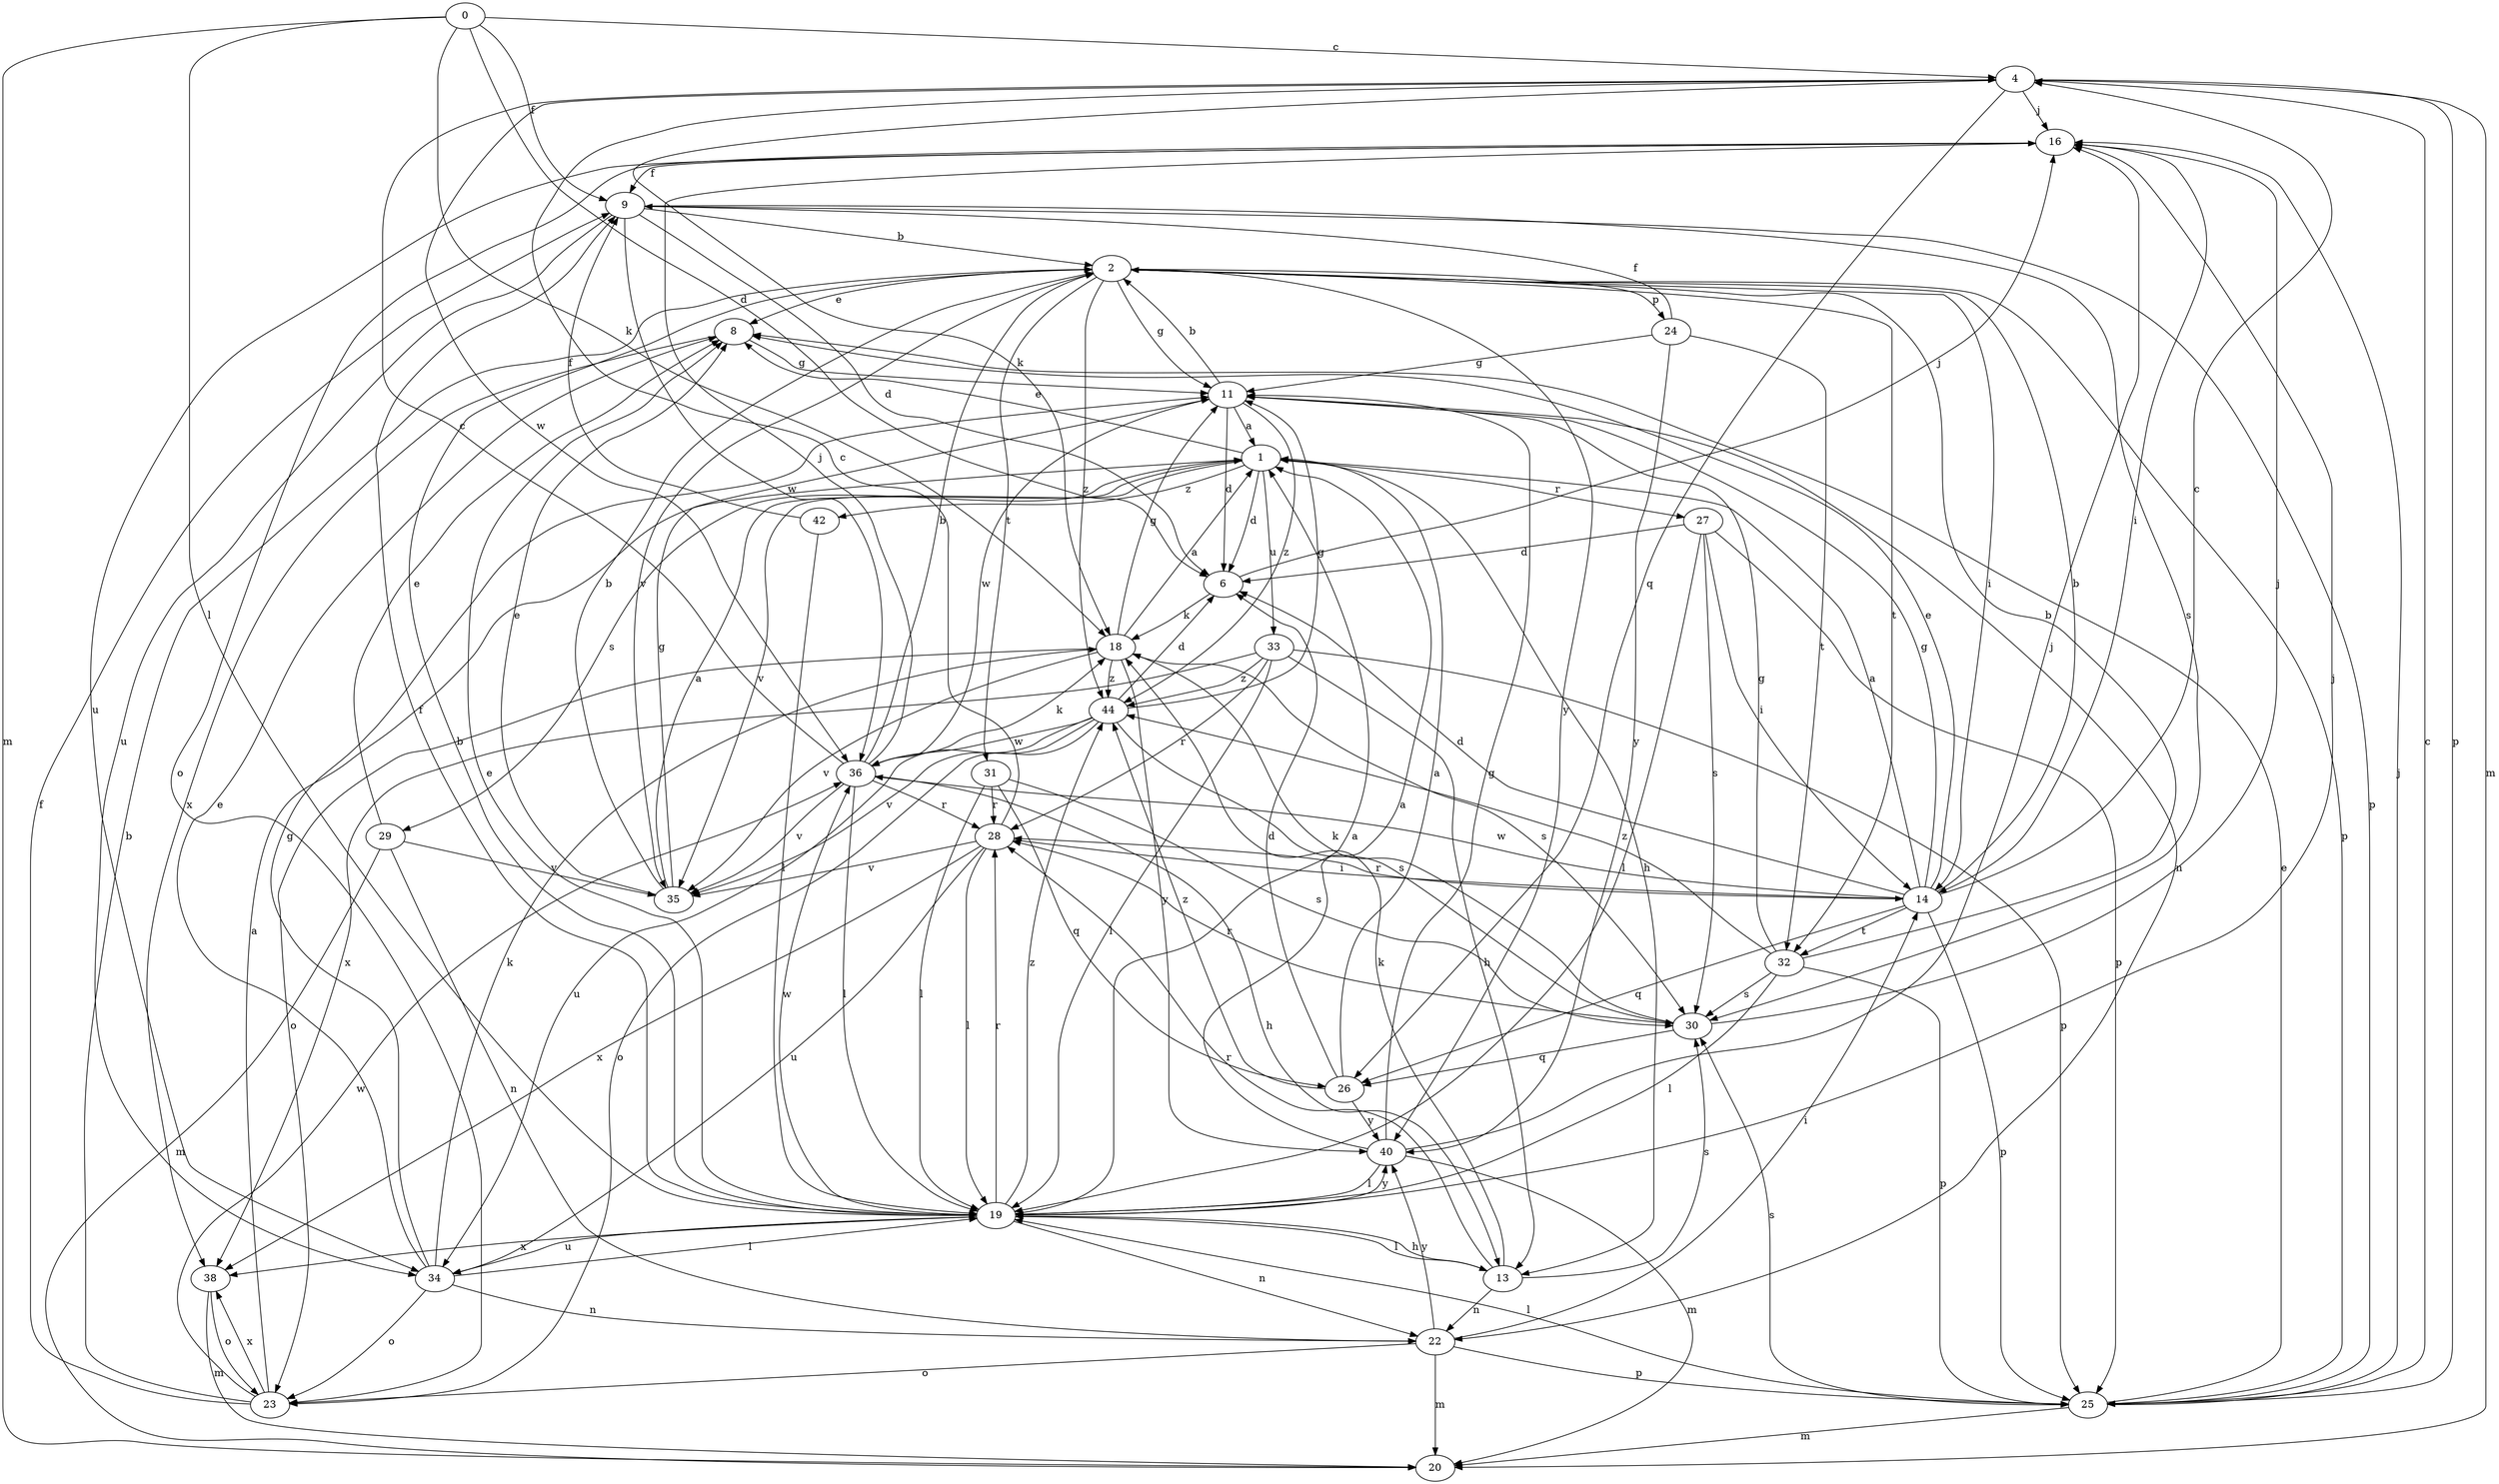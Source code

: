 strict digraph  {
0;
1;
2;
4;
6;
8;
9;
11;
13;
14;
16;
18;
19;
20;
22;
23;
24;
25;
26;
27;
28;
29;
30;
31;
32;
33;
34;
35;
36;
38;
40;
42;
44;
0 -> 4  [label=c];
0 -> 6  [label=d];
0 -> 9  [label=f];
0 -> 18  [label=k];
0 -> 19  [label=l];
0 -> 20  [label=m];
1 -> 6  [label=d];
1 -> 8  [label=e];
1 -> 13  [label=h];
1 -> 27  [label=r];
1 -> 29  [label=s];
1 -> 33  [label=u];
1 -> 35  [label=v];
1 -> 42  [label=z];
2 -> 8  [label=e];
2 -> 11  [label=g];
2 -> 14  [label=i];
2 -> 24  [label=p];
2 -> 25  [label=p];
2 -> 31  [label=t];
2 -> 32  [label=t];
2 -> 35  [label=v];
2 -> 40  [label=y];
2 -> 44  [label=z];
4 -> 16  [label=j];
4 -> 18  [label=k];
4 -> 20  [label=m];
4 -> 25  [label=p];
4 -> 26  [label=q];
4 -> 36  [label=w];
6 -> 16  [label=j];
6 -> 18  [label=k];
8 -> 11  [label=g];
8 -> 38  [label=x];
9 -> 2  [label=b];
9 -> 6  [label=d];
9 -> 25  [label=p];
9 -> 30  [label=s];
9 -> 34  [label=u];
9 -> 36  [label=w];
11 -> 1  [label=a];
11 -> 2  [label=b];
11 -> 6  [label=d];
11 -> 22  [label=n];
11 -> 36  [label=w];
11 -> 44  [label=z];
13 -> 18  [label=k];
13 -> 19  [label=l];
13 -> 22  [label=n];
13 -> 28  [label=r];
13 -> 30  [label=s];
14 -> 1  [label=a];
14 -> 2  [label=b];
14 -> 4  [label=c];
14 -> 6  [label=d];
14 -> 8  [label=e];
14 -> 11  [label=g];
14 -> 25  [label=p];
14 -> 26  [label=q];
14 -> 28  [label=r];
14 -> 32  [label=t];
14 -> 36  [label=w];
16 -> 9  [label=f];
16 -> 14  [label=i];
16 -> 23  [label=o];
16 -> 34  [label=u];
18 -> 1  [label=a];
18 -> 11  [label=g];
18 -> 23  [label=o];
18 -> 30  [label=s];
18 -> 35  [label=v];
18 -> 40  [label=y];
18 -> 44  [label=z];
19 -> 1  [label=a];
19 -> 2  [label=b];
19 -> 8  [label=e];
19 -> 9  [label=f];
19 -> 13  [label=h];
19 -> 16  [label=j];
19 -> 22  [label=n];
19 -> 28  [label=r];
19 -> 34  [label=u];
19 -> 36  [label=w];
19 -> 38  [label=x];
19 -> 40  [label=y];
19 -> 44  [label=z];
22 -> 14  [label=i];
22 -> 20  [label=m];
22 -> 23  [label=o];
22 -> 25  [label=p];
22 -> 40  [label=y];
23 -> 1  [label=a];
23 -> 2  [label=b];
23 -> 9  [label=f];
23 -> 36  [label=w];
23 -> 38  [label=x];
24 -> 9  [label=f];
24 -> 11  [label=g];
24 -> 32  [label=t];
24 -> 40  [label=y];
25 -> 4  [label=c];
25 -> 8  [label=e];
25 -> 16  [label=j];
25 -> 19  [label=l];
25 -> 20  [label=m];
25 -> 30  [label=s];
26 -> 1  [label=a];
26 -> 6  [label=d];
26 -> 40  [label=y];
26 -> 44  [label=z];
27 -> 6  [label=d];
27 -> 14  [label=i];
27 -> 19  [label=l];
27 -> 25  [label=p];
27 -> 30  [label=s];
28 -> 4  [label=c];
28 -> 14  [label=i];
28 -> 19  [label=l];
28 -> 34  [label=u];
28 -> 35  [label=v];
28 -> 38  [label=x];
29 -> 8  [label=e];
29 -> 20  [label=m];
29 -> 22  [label=n];
29 -> 35  [label=v];
30 -> 16  [label=j];
30 -> 18  [label=k];
30 -> 26  [label=q];
30 -> 28  [label=r];
31 -> 19  [label=l];
31 -> 26  [label=q];
31 -> 28  [label=r];
31 -> 30  [label=s];
32 -> 2  [label=b];
32 -> 11  [label=g];
32 -> 19  [label=l];
32 -> 25  [label=p];
32 -> 30  [label=s];
32 -> 44  [label=z];
33 -> 13  [label=h];
33 -> 19  [label=l];
33 -> 25  [label=p];
33 -> 28  [label=r];
33 -> 38  [label=x];
33 -> 44  [label=z];
34 -> 8  [label=e];
34 -> 11  [label=g];
34 -> 18  [label=k];
34 -> 19  [label=l];
34 -> 22  [label=n];
34 -> 23  [label=o];
35 -> 1  [label=a];
35 -> 2  [label=b];
35 -> 8  [label=e];
35 -> 11  [label=g];
36 -> 2  [label=b];
36 -> 4  [label=c];
36 -> 13  [label=h];
36 -> 16  [label=j];
36 -> 18  [label=k];
36 -> 19  [label=l];
36 -> 28  [label=r];
36 -> 35  [label=v];
38 -> 20  [label=m];
38 -> 23  [label=o];
40 -> 1  [label=a];
40 -> 11  [label=g];
40 -> 16  [label=j];
40 -> 19  [label=l];
40 -> 20  [label=m];
42 -> 9  [label=f];
42 -> 19  [label=l];
44 -> 6  [label=d];
44 -> 11  [label=g];
44 -> 23  [label=o];
44 -> 30  [label=s];
44 -> 34  [label=u];
44 -> 35  [label=v];
44 -> 36  [label=w];
}
